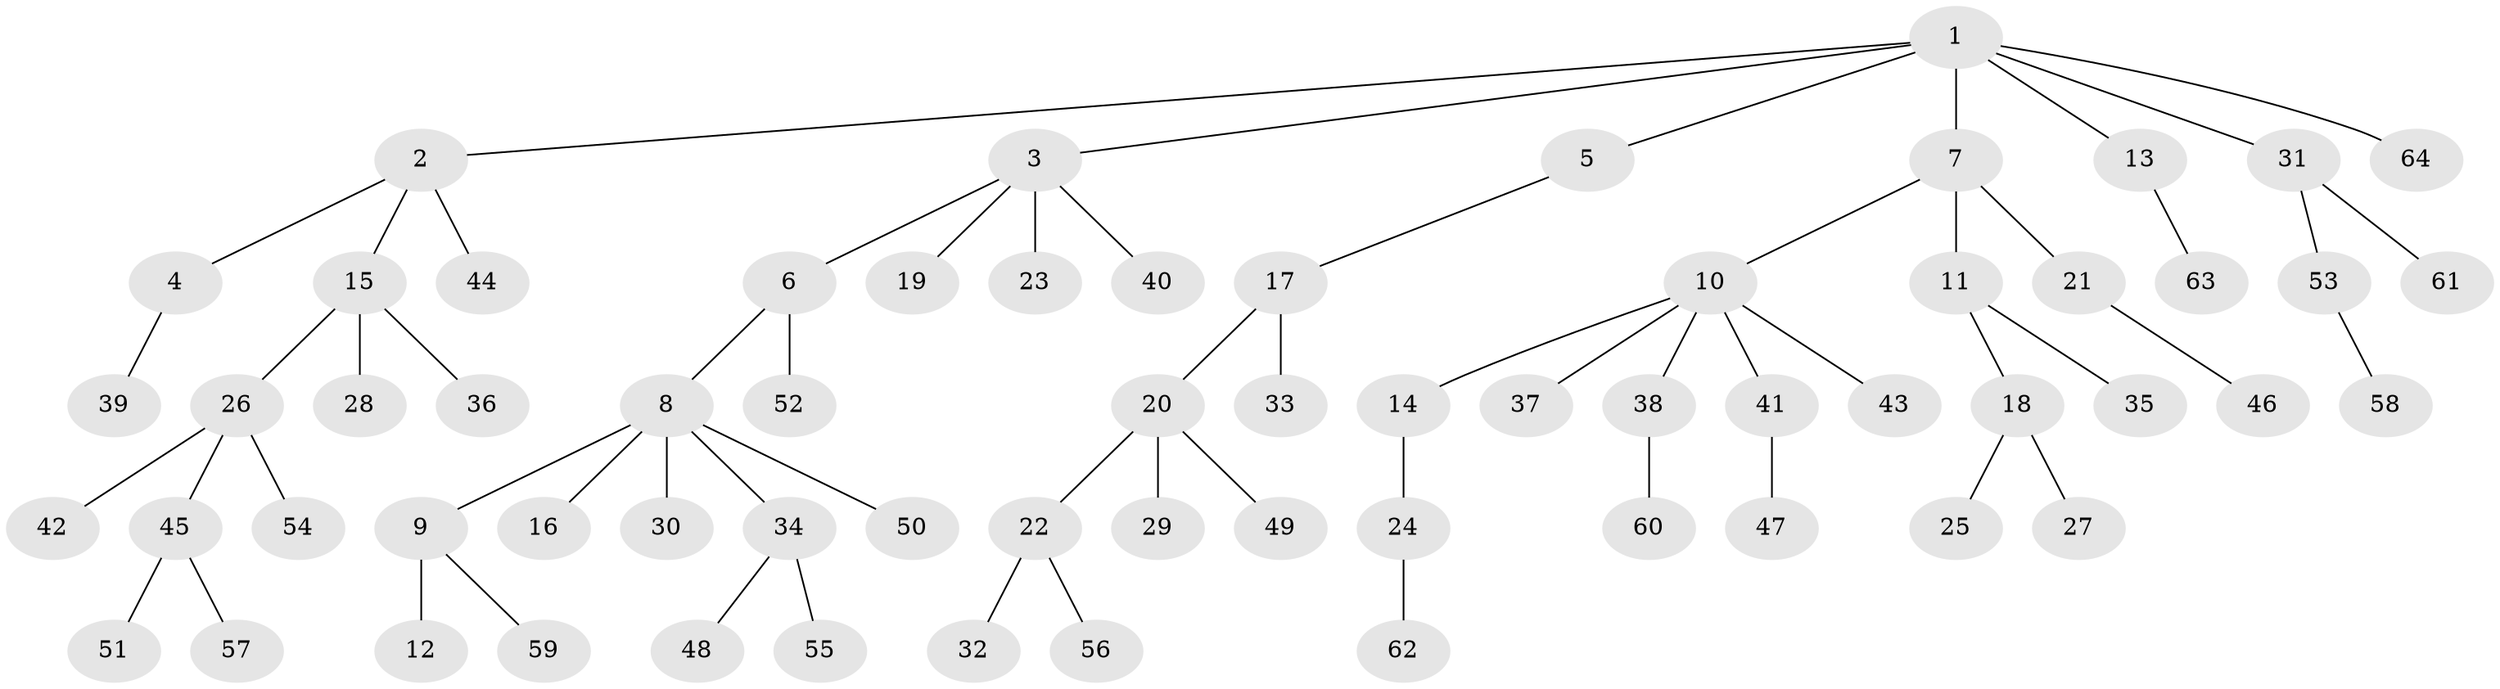// Generated by graph-tools (version 1.1) at 2025/36/03/09/25 02:36:29]
// undirected, 64 vertices, 63 edges
graph export_dot {
graph [start="1"]
  node [color=gray90,style=filled];
  1;
  2;
  3;
  4;
  5;
  6;
  7;
  8;
  9;
  10;
  11;
  12;
  13;
  14;
  15;
  16;
  17;
  18;
  19;
  20;
  21;
  22;
  23;
  24;
  25;
  26;
  27;
  28;
  29;
  30;
  31;
  32;
  33;
  34;
  35;
  36;
  37;
  38;
  39;
  40;
  41;
  42;
  43;
  44;
  45;
  46;
  47;
  48;
  49;
  50;
  51;
  52;
  53;
  54;
  55;
  56;
  57;
  58;
  59;
  60;
  61;
  62;
  63;
  64;
  1 -- 2;
  1 -- 3;
  1 -- 5;
  1 -- 7;
  1 -- 13;
  1 -- 31;
  1 -- 64;
  2 -- 4;
  2 -- 15;
  2 -- 44;
  3 -- 6;
  3 -- 19;
  3 -- 23;
  3 -- 40;
  4 -- 39;
  5 -- 17;
  6 -- 8;
  6 -- 52;
  7 -- 10;
  7 -- 11;
  7 -- 21;
  8 -- 9;
  8 -- 16;
  8 -- 30;
  8 -- 34;
  8 -- 50;
  9 -- 12;
  9 -- 59;
  10 -- 14;
  10 -- 37;
  10 -- 38;
  10 -- 41;
  10 -- 43;
  11 -- 18;
  11 -- 35;
  13 -- 63;
  14 -- 24;
  15 -- 26;
  15 -- 28;
  15 -- 36;
  17 -- 20;
  17 -- 33;
  18 -- 25;
  18 -- 27;
  20 -- 22;
  20 -- 29;
  20 -- 49;
  21 -- 46;
  22 -- 32;
  22 -- 56;
  24 -- 62;
  26 -- 42;
  26 -- 45;
  26 -- 54;
  31 -- 53;
  31 -- 61;
  34 -- 48;
  34 -- 55;
  38 -- 60;
  41 -- 47;
  45 -- 51;
  45 -- 57;
  53 -- 58;
}
